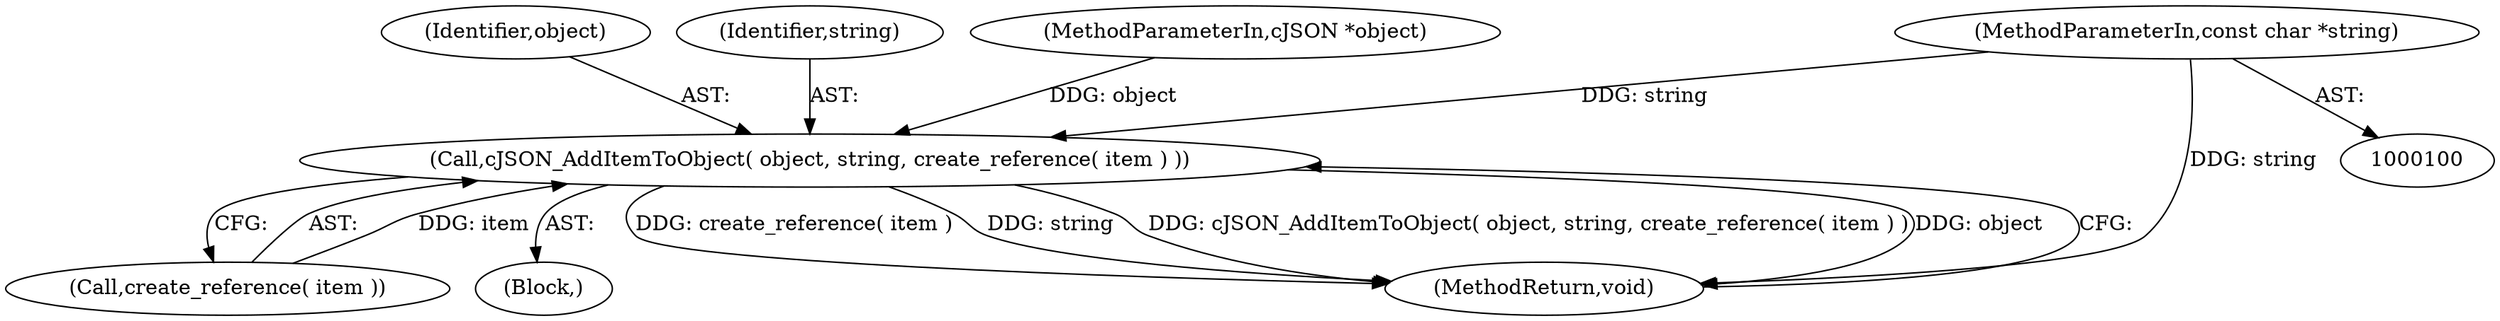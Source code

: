 digraph "1_iperf_91f2fa59e8ed80dfbf400add0164ee0e508e412a_0@pointer" {
"1000102" [label="(MethodParameterIn,const char *string)"];
"1000105" [label="(Call,cJSON_AddItemToObject( object, string, create_reference( item ) ))"];
"1000108" [label="(Call,create_reference( item ))"];
"1000104" [label="(Block,)"];
"1000102" [label="(MethodParameterIn,const char *string)"];
"1000110" [label="(MethodReturn,void)"];
"1000106" [label="(Identifier,object)"];
"1000107" [label="(Identifier,string)"];
"1000101" [label="(MethodParameterIn,cJSON *object)"];
"1000105" [label="(Call,cJSON_AddItemToObject( object, string, create_reference( item ) ))"];
"1000102" -> "1000100"  [label="AST: "];
"1000102" -> "1000110"  [label="DDG: string"];
"1000102" -> "1000105"  [label="DDG: string"];
"1000105" -> "1000104"  [label="AST: "];
"1000105" -> "1000108"  [label="CFG: "];
"1000106" -> "1000105"  [label="AST: "];
"1000107" -> "1000105"  [label="AST: "];
"1000108" -> "1000105"  [label="AST: "];
"1000110" -> "1000105"  [label="CFG: "];
"1000105" -> "1000110"  [label="DDG: create_reference( item )"];
"1000105" -> "1000110"  [label="DDG: string"];
"1000105" -> "1000110"  [label="DDG: cJSON_AddItemToObject( object, string, create_reference( item ) )"];
"1000105" -> "1000110"  [label="DDG: object"];
"1000101" -> "1000105"  [label="DDG: object"];
"1000108" -> "1000105"  [label="DDG: item"];
}
